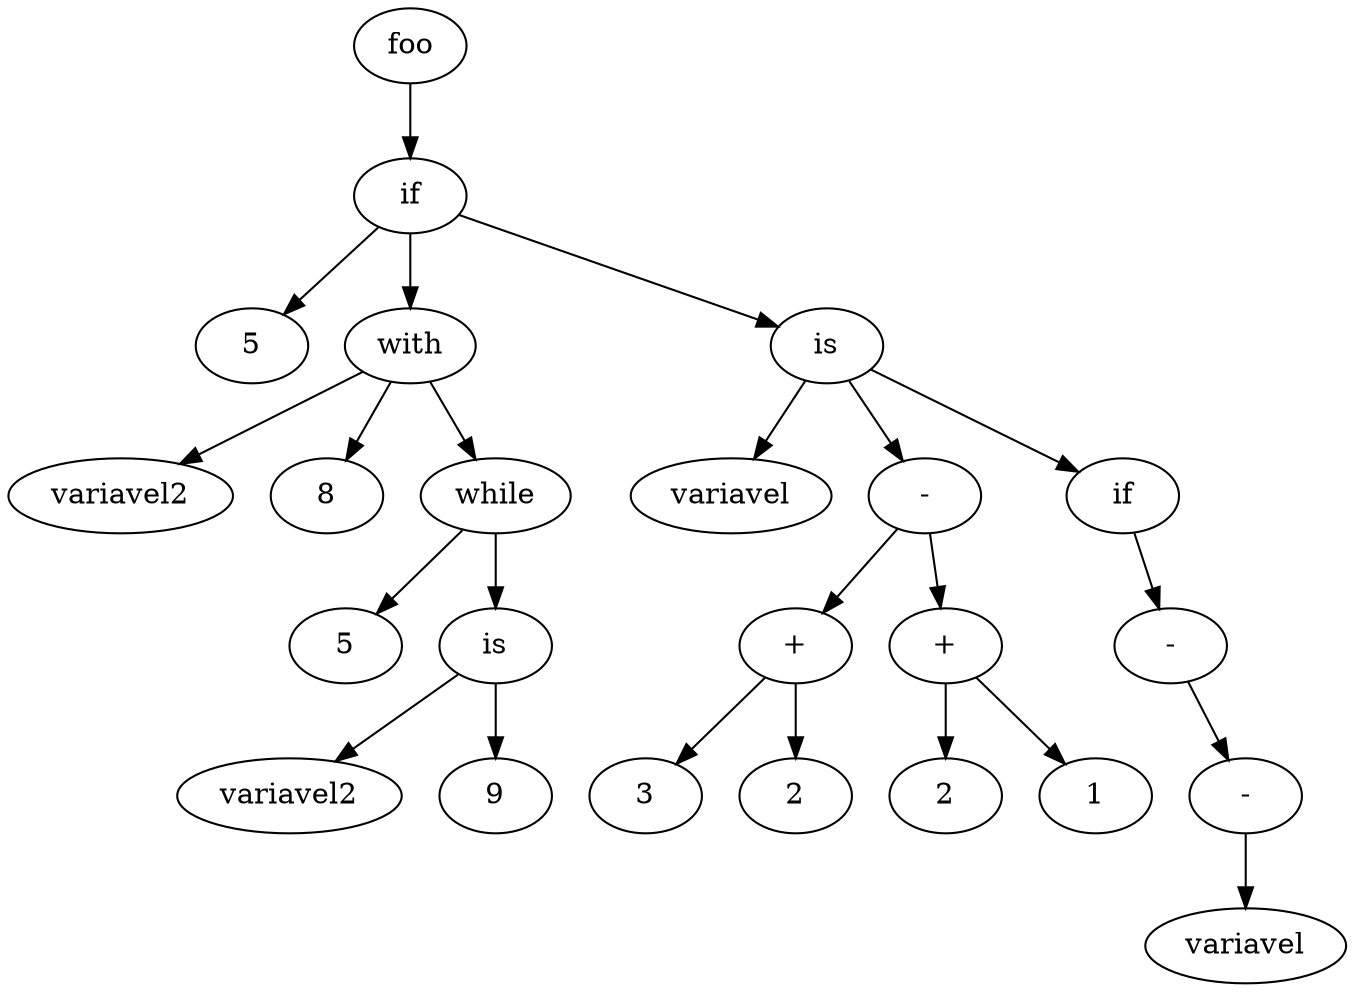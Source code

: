 digraph grafo {
  105759274696816 [ label="foo" ];
  105759274696816 -> 105759274698016;
  105759274698016 [ label="if" ];
  105759274698016 -> 105759274696864;
  105759274696864 [ label="5" ];
  105759274698016 -> 105759274697008;
  105759274697008 [ label="with" ];
  105759274697008 -> 105759274696912;
  105759274696912 [ label="variavel2" ];
  105759274697008 -> 105759274696960;
  105759274696960 [ label="8" ];
  105759274697008 -> 105759274697248;
  105759274697248 [ label="while" ];
  105759274697248 -> 105759274697056;
  105759274697056 [ label="5" ];
  105759274697248 -> 105759274697200;
  105759274697200 [ label="is" ];
  105759274697200 -> 105759274697104;
  105759274697104 [ label="variavel2" ];
  105759274697200 -> 105759274697152;
  105759274697152 [ label="9" ];
  105759274698016 -> 105759274697728;
  105759274697728 [ label="is" ];
  105759274697728 -> 105759274697344;
  105759274697344 [ label="variavel" ];
  105759274697728 -> 105759274697680;
  105759274697680 [ label="-" ];
  105759274697680 -> 105759274697488;
  105759274697488 [ label="+" ];
  105759274697488 -> 105759274697392;
  105759274697392 [ label="3" ];
  105759274697488 -> 105759274697440;
  105759274697440 [ label="2" ];
  105759274697680 -> 105759274697632;
  105759274697632 [ label="+" ];
  105759274697632 -> 105759274697536;
  105759274697536 [ label="2" ];
  105759274697632 -> 105759274697584;
  105759274697584 [ label="1" ];
  105759274697728 -> 105759274697920;
  105759274697920 [ label="if" ];
  105759274697920 -> 105759274697872;
  105759274697872 [ label="-" ];
  105759274697872 -> 105759274697824;
  105759274697824 [ label="-" ];
  105759274697824 -> 105759274697776;
  105759274697776 [ label="variavel" ];
}

